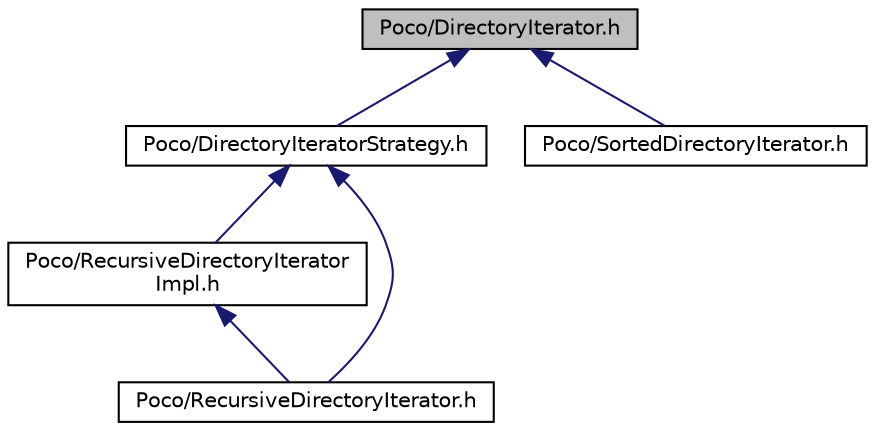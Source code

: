 digraph "Poco/DirectoryIterator.h"
{
 // LATEX_PDF_SIZE
  edge [fontname="Helvetica",fontsize="10",labelfontname="Helvetica",labelfontsize="10"];
  node [fontname="Helvetica",fontsize="10",shape=record];
  Node1 [label="Poco/DirectoryIterator.h",height=0.2,width=0.4,color="black", fillcolor="grey75", style="filled", fontcolor="black",tooltip=" "];
  Node1 -> Node2 [dir="back",color="midnightblue",fontsize="10",style="solid",fontname="Helvetica"];
  Node2 [label="Poco/DirectoryIteratorStrategy.h",height=0.2,width=0.4,color="black", fillcolor="white", style="filled",URL="$DirectoryIteratorStrategy_8h.html",tooltip=" "];
  Node2 -> Node3 [dir="back",color="midnightblue",fontsize="10",style="solid",fontname="Helvetica"];
  Node3 [label="Poco/RecursiveDirectoryIterator\lImpl.h",height=0.2,width=0.4,color="black", fillcolor="white", style="filled",URL="$RecursiveDirectoryIteratorImpl_8h.html",tooltip=" "];
  Node3 -> Node4 [dir="back",color="midnightblue",fontsize="10",style="solid",fontname="Helvetica"];
  Node4 [label="Poco/RecursiveDirectoryIterator.h",height=0.2,width=0.4,color="black", fillcolor="white", style="filled",URL="$RecursiveDirectoryIterator_8h.html",tooltip=" "];
  Node2 -> Node4 [dir="back",color="midnightblue",fontsize="10",style="solid",fontname="Helvetica"];
  Node1 -> Node5 [dir="back",color="midnightblue",fontsize="10",style="solid",fontname="Helvetica"];
  Node5 [label="Poco/SortedDirectoryIterator.h",height=0.2,width=0.4,color="black", fillcolor="white", style="filled",URL="$SortedDirectoryIterator_8h.html",tooltip=" "];
}
